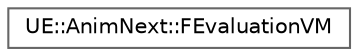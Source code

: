 digraph "Graphical Class Hierarchy"
{
 // INTERACTIVE_SVG=YES
 // LATEX_PDF_SIZE
  bgcolor="transparent";
  edge [fontname=Helvetica,fontsize=10,labelfontname=Helvetica,labelfontsize=10];
  node [fontname=Helvetica,fontsize=10,shape=box,height=0.2,width=0.4];
  rankdir="LR";
  Node0 [id="Node000000",label="UE::AnimNext::FEvaluationVM",height=0.2,width=0.4,color="grey40", fillcolor="white", style="filled",URL="$db/db7/structUE_1_1AnimNext_1_1FEvaluationVM.html",tooltip=" "];
}
